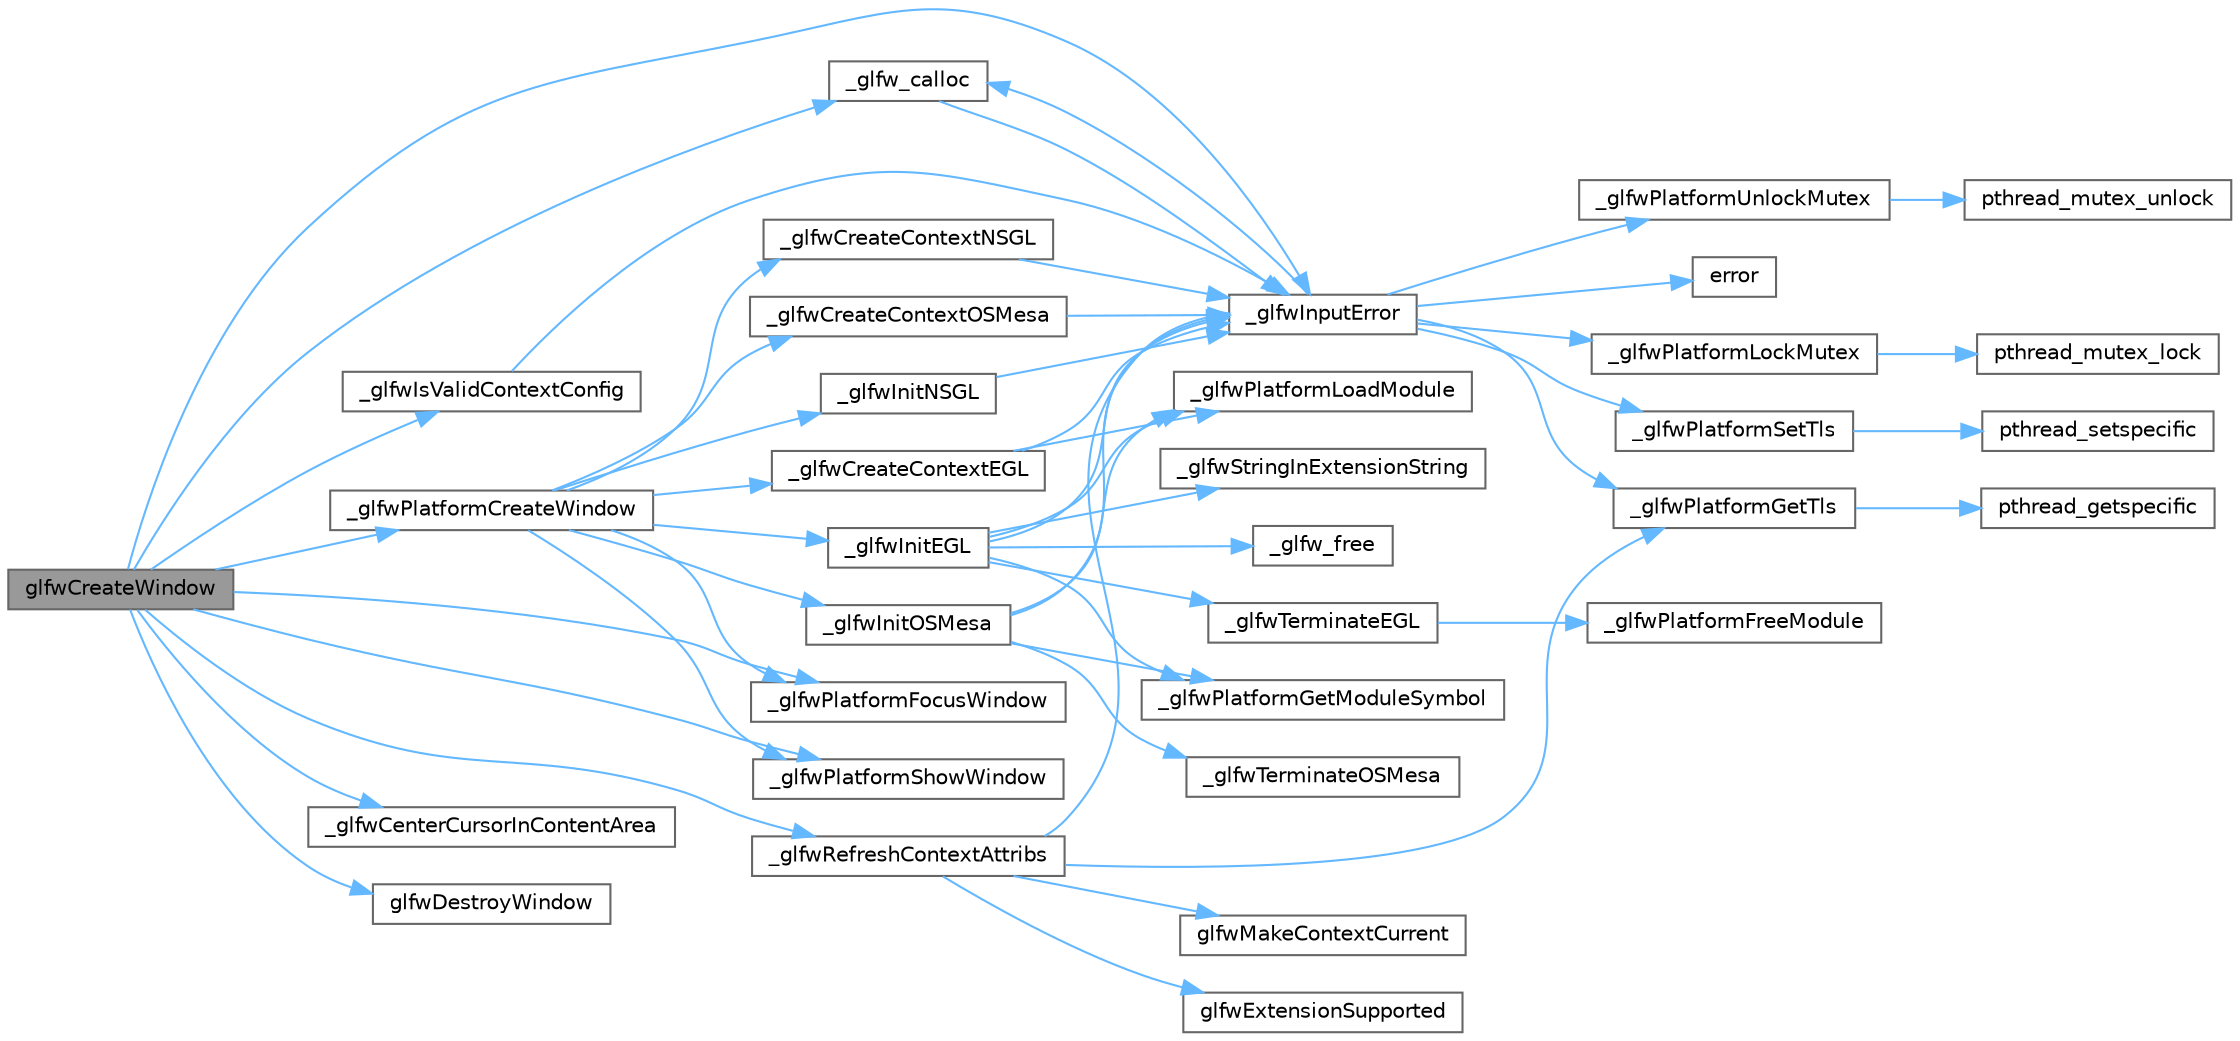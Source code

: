 digraph "glfwCreateWindow"
{
 // LATEX_PDF_SIZE
  bgcolor="transparent";
  edge [fontname=Helvetica,fontsize=10,labelfontname=Helvetica,labelfontsize=10];
  node [fontname=Helvetica,fontsize=10,shape=box,height=0.2,width=0.4];
  rankdir="LR";
  Node1 [id="Node000001",label="glfwCreateWindow",height=0.2,width=0.4,color="gray40", fillcolor="grey60", style="filled", fontcolor="black",tooltip="Creates a window and its associated context."];
  Node1 -> Node2 [id="edge99_Node000001_Node000002",color="steelblue1",style="solid",tooltip=" "];
  Node2 [id="Node000002",label="_glfw_calloc",height=0.2,width=0.4,color="grey40", fillcolor="white", style="filled",URL="$_classes_2lib_2external_2glfw_2src_2init_8c.html#a88a6e01ef5c1245a6d2a5e62b02e5678",tooltip=" "];
  Node2 -> Node3 [id="edge100_Node000002_Node000003",color="steelblue1",style="solid",tooltip=" "];
  Node3 [id="Node000003",label="_glfwInputError",height=0.2,width=0.4,color="grey40", fillcolor="white", style="filled",URL="$_classes_2lib_2external_2glfw_2src_2init_8c.html#a3287b282ec57a4a89127ae51f49f10f5",tooltip=" "];
  Node3 -> Node2 [id="edge101_Node000003_Node000002",color="steelblue1",style="solid",tooltip=" "];
  Node3 -> Node4 [id="edge102_Node000003_Node000004",color="steelblue1",style="solid",tooltip=" "];
  Node4 [id="Node000004",label="_glfwPlatformGetTls",height=0.2,width=0.4,color="grey40", fillcolor="white", style="filled",URL="$_old_2_classes_2lib_2raylib_2src_2external_2glfw_2src_2win32__thread_8c.html#a7d2f6e8ecd2e06f2e86d9446d642bd00",tooltip=" "];
  Node4 -> Node5 [id="edge103_Node000004_Node000005",color="steelblue1",style="solid",tooltip=" "];
  Node5 [id="Node000005",label="pthread_getspecific",height=0.2,width=0.4,color="grey40", fillcolor="white", style="filled",URL="$_classes_2lib_2pthread_8h.html#a118837985ccd3a829c518928ec32c1ac",tooltip=" "];
  Node3 -> Node6 [id="edge104_Node000003_Node000006",color="steelblue1",style="solid",tooltip=" "];
  Node6 [id="Node000006",label="_glfwPlatformLockMutex",height=0.2,width=0.4,color="grey40", fillcolor="white", style="filled",URL="$_old_2_classes_2lib_2raylib_2src_2external_2glfw_2src_2win32__thread_8c.html#a2677e4d211fbe9b2dc96d16e91c98930",tooltip=" "];
  Node6 -> Node7 [id="edge105_Node000006_Node000007",color="steelblue1",style="solid",tooltip=" "];
  Node7 [id="Node000007",label="pthread_mutex_lock",height=0.2,width=0.4,color="grey40", fillcolor="white", style="filled",URL="$_classes_2lib_2pthread_8h.html#a4ca880f3d1afbb33cea07c60934cc49a",tooltip=" "];
  Node3 -> Node8 [id="edge106_Node000003_Node000008",color="steelblue1",style="solid",tooltip=" "];
  Node8 [id="Node000008",label="_glfwPlatformSetTls",height=0.2,width=0.4,color="grey40", fillcolor="white", style="filled",URL="$_old_2_classes_2lib_2raylib_2src_2external_2glfw_2src_2win32__thread_8c.html#a302f48b6d4dba6b3579449d8a43cfae7",tooltip=" "];
  Node8 -> Node9 [id="edge107_Node000008_Node000009",color="steelblue1",style="solid",tooltip=" "];
  Node9 [id="Node000009",label="pthread_setspecific",height=0.2,width=0.4,color="grey40", fillcolor="white", style="filled",URL="$_classes_2lib_2pthread_8h.html#a828266e605ec695f7a5b3096b486e70e",tooltip=" "];
  Node3 -> Node10 [id="edge108_Node000003_Node000010",color="steelblue1",style="solid",tooltip=" "];
  Node10 [id="Node000010",label="_glfwPlatformUnlockMutex",height=0.2,width=0.4,color="grey40", fillcolor="white", style="filled",URL="$_old_2_classes_2lib_2raylib_2src_2external_2glfw_2src_2win32__thread_8c.html#a8b7744446237b1c292ba8a0b9d5e7f90",tooltip=" "];
  Node10 -> Node11 [id="edge109_Node000010_Node000011",color="steelblue1",style="solid",tooltip=" "];
  Node11 [id="Node000011",label="pthread_mutex_unlock",height=0.2,width=0.4,color="grey40", fillcolor="white", style="filled",URL="$_classes_2lib_2pthread_8h.html#a7e057138b5fb17da713695ebb25732e1",tooltip=" "];
  Node3 -> Node12 [id="edge110_Node000003_Node000012",color="steelblue1",style="solid",tooltip=" "];
  Node12 [id="Node000012",label="error",height=0.2,width=0.4,color="grey40", fillcolor="white", style="filled",URL="$_classes_2lib_2glm_2test_2core_2core__func__integer__bit__count_8cpp.html#ab34dedbf30a51859090cbab92fa60edb",tooltip=" "];
  Node1 -> Node13 [id="edge111_Node000001_Node000013",color="steelblue1",style="solid",tooltip=" "];
  Node13 [id="Node000013",label="_glfwCenterCursorInContentArea",height=0.2,width=0.4,color="grey40", fillcolor="white", style="filled",URL="$_classes_2lib_2external_2glfw_2src_2input_8c.html#acf1fbc03e8d658a35f70544df858fe6c",tooltip=" "];
  Node1 -> Node3 [id="edge112_Node000001_Node000003",color="steelblue1",style="solid",tooltip=" "];
  Node1 -> Node14 [id="edge113_Node000001_Node000014",color="steelblue1",style="solid",tooltip=" "];
  Node14 [id="Node000014",label="_glfwIsValidContextConfig",height=0.2,width=0.4,color="grey40", fillcolor="white", style="filled",URL="$_classes_2lib_2external_2glfw_2src_2context_8c.html#a659c5d5b0cd359304004700d16a76954",tooltip=" "];
  Node14 -> Node3 [id="edge114_Node000014_Node000003",color="steelblue1",style="solid",tooltip=" "];
  Node1 -> Node15 [id="edge115_Node000001_Node000015",color="steelblue1",style="solid",tooltip=" "];
  Node15 [id="Node000015",label="_glfwPlatformCreateWindow",height=0.2,width=0.4,color="grey40", fillcolor="white", style="filled",URL="$_classes_2lib_2raylib_2src_2external_2glfw_2src_2cocoa__window_8m.html#ad7f9fd053009c1add7335c8ef4f94d4f",tooltip=" "];
  Node15 -> Node16 [id="edge116_Node000015_Node000016",color="steelblue1",style="solid",tooltip=" "];
  Node16 [id="Node000016",label="_glfwCreateContextEGL",height=0.2,width=0.4,color="grey40", fillcolor="white", style="filled",URL="$_classes_2lib_2external_2glfw_2src_2egl__context_8c.html#adfb1d7aa925810c45a2ef4efc268c2fe",tooltip=" "];
  Node16 -> Node3 [id="edge117_Node000016_Node000003",color="steelblue1",style="solid",tooltip=" "];
  Node16 -> Node17 [id="edge118_Node000016_Node000017",color="steelblue1",style="solid",tooltip=" "];
  Node17 [id="Node000017",label="_glfwPlatformLoadModule",height=0.2,width=0.4,color="grey40", fillcolor="white", style="filled",URL="$lib_2external_2glfw_2src_2win32__module_8c.html#a9bbfdfd02a8c3e4c4ce540bf277ebbb7",tooltip=" "];
  Node15 -> Node18 [id="edge119_Node000015_Node000018",color="steelblue1",style="solid",tooltip=" "];
  Node18 [id="Node000018",label="_glfwCreateContextNSGL",height=0.2,width=0.4,color="grey40", fillcolor="white", style="filled",URL="$_old_2_classes_2lib_2raylib_2src_2external_2glfw_2src_2nsgl__context_8m.html#a4d57514fb92fa2439dfe429183aee6c6",tooltip=" "];
  Node18 -> Node3 [id="edge120_Node000018_Node000003",color="steelblue1",style="solid",tooltip=" "];
  Node15 -> Node19 [id="edge121_Node000015_Node000019",color="steelblue1",style="solid",tooltip=" "];
  Node19 [id="Node000019",label="_glfwCreateContextOSMesa",height=0.2,width=0.4,color="grey40", fillcolor="white", style="filled",URL="$_old_2_classes_2lib_2raylib_2src_2external_2glfw_2src_2osmesa__context_8c.html#a59950232b3b545e1fa750f6bd7d46201",tooltip=" "];
  Node19 -> Node3 [id="edge122_Node000019_Node000003",color="steelblue1",style="solid",tooltip=" "];
  Node15 -> Node20 [id="edge123_Node000015_Node000020",color="steelblue1",style="solid",tooltip=" "];
  Node20 [id="Node000020",label="_glfwInitEGL",height=0.2,width=0.4,color="grey40", fillcolor="white", style="filled",URL="$_classes_2lib_2external_2glfw_2src_2egl__context_8c.html#ad83def5c7af30c3bfcc9371712ba96ac",tooltip=" "];
  Node20 -> Node21 [id="edge124_Node000020_Node000021",color="steelblue1",style="solid",tooltip=" "];
  Node21 [id="Node000021",label="_glfw_free",height=0.2,width=0.4,color="grey40", fillcolor="white", style="filled",URL="$_classes_2lib_2external_2glfw_2src_2init_8c.html#abcf72962b101a8a5c539da1a278b0e9e",tooltip=" "];
  Node20 -> Node3 [id="edge125_Node000020_Node000003",color="steelblue1",style="solid",tooltip=" "];
  Node20 -> Node22 [id="edge126_Node000020_Node000022",color="steelblue1",style="solid",tooltip=" "];
  Node22 [id="Node000022",label="_glfwPlatformGetModuleSymbol",height=0.2,width=0.4,color="grey40", fillcolor="white", style="filled",URL="$lib_2external_2glfw_2src_2win32__module_8c.html#a370840ea8f3f1016d07030f7a06bf36e",tooltip=" "];
  Node20 -> Node17 [id="edge127_Node000020_Node000017",color="steelblue1",style="solid",tooltip=" "];
  Node20 -> Node23 [id="edge128_Node000020_Node000023",color="steelblue1",style="solid",tooltip=" "];
  Node23 [id="Node000023",label="_glfwStringInExtensionString",height=0.2,width=0.4,color="grey40", fillcolor="white", style="filled",URL="$_classes_2lib_2external_2glfw_2src_2context_8c.html#a6fb78d968ce928112060770a16dca695",tooltip=" "];
  Node20 -> Node24 [id="edge129_Node000020_Node000024",color="steelblue1",style="solid",tooltip=" "];
  Node24 [id="Node000024",label="_glfwTerminateEGL",height=0.2,width=0.4,color="grey40", fillcolor="white", style="filled",URL="$_classes_2lib_2external_2glfw_2src_2egl__context_8c.html#ab095be9ec2b3a40942da090ee7ab2960",tooltip=" "];
  Node24 -> Node25 [id="edge130_Node000024_Node000025",color="steelblue1",style="solid",tooltip=" "];
  Node25 [id="Node000025",label="_glfwPlatformFreeModule",height=0.2,width=0.4,color="grey40", fillcolor="white", style="filled",URL="$lib_2external_2glfw_2src_2win32__module_8c.html#ad4b9e48b150850f6ee00874f85036715",tooltip=" "];
  Node15 -> Node26 [id="edge131_Node000015_Node000026",color="steelblue1",style="solid",tooltip=" "];
  Node26 [id="Node000026",label="_glfwInitNSGL",height=0.2,width=0.4,color="grey40", fillcolor="white", style="filled",URL="$_old_2_classes_2lib_2raylib_2src_2external_2glfw_2src_2nsgl__context_8m.html#ac0510729f33f4aa006a3bc03dc98b37a",tooltip=" "];
  Node26 -> Node3 [id="edge132_Node000026_Node000003",color="steelblue1",style="solid",tooltip=" "];
  Node15 -> Node27 [id="edge133_Node000015_Node000027",color="steelblue1",style="solid",tooltip=" "];
  Node27 [id="Node000027",label="_glfwInitOSMesa",height=0.2,width=0.4,color="grey40", fillcolor="white", style="filled",URL="$_old_2_classes_2lib_2raylib_2src_2external_2glfw_2src_2osmesa__context_8c.html#a9dd1594b1f8991f90844fbeb4a664163",tooltip=" "];
  Node27 -> Node3 [id="edge134_Node000027_Node000003",color="steelblue1",style="solid",tooltip=" "];
  Node27 -> Node22 [id="edge135_Node000027_Node000022",color="steelblue1",style="solid",tooltip=" "];
  Node27 -> Node17 [id="edge136_Node000027_Node000017",color="steelblue1",style="solid",tooltip=" "];
  Node27 -> Node28 [id="edge137_Node000027_Node000028",color="steelblue1",style="solid",tooltip=" "];
  Node28 [id="Node000028",label="_glfwTerminateOSMesa",height=0.2,width=0.4,color="grey40", fillcolor="white", style="filled",URL="$_classes_2lib_2external_2glfw_2src_2osmesa__context_8c.html#a6619171db5a26424469be37a7f36847a",tooltip=" "];
  Node15 -> Node29 [id="edge138_Node000015_Node000029",color="steelblue1",style="solid",tooltip=" "];
  Node29 [id="Node000029",label="_glfwPlatformFocusWindow",height=0.2,width=0.4,color="grey40", fillcolor="white", style="filled",URL="$_classes_2lib_2raylib_2src_2external_2glfw_2src_2cocoa__window_8m.html#aefe6deff620910b76c1cf5974e4df84e",tooltip=" "];
  Node15 -> Node30 [id="edge139_Node000015_Node000030",color="steelblue1",style="solid",tooltip=" "];
  Node30 [id="Node000030",label="_glfwPlatformShowWindow",height=0.2,width=0.4,color="grey40", fillcolor="white", style="filled",URL="$_classes_2lib_2raylib_2src_2external_2glfw_2src_2cocoa__window_8m.html#abc4c51c7c430fab92aec7797734f44a7",tooltip=" "];
  Node1 -> Node29 [id="edge140_Node000001_Node000029",color="steelblue1",style="solid",tooltip=" "];
  Node1 -> Node30 [id="edge141_Node000001_Node000030",color="steelblue1",style="solid",tooltip=" "];
  Node1 -> Node31 [id="edge142_Node000001_Node000031",color="steelblue1",style="solid",tooltip=" "];
  Node31 [id="Node000031",label="_glfwRefreshContextAttribs",height=0.2,width=0.4,color="grey40", fillcolor="white", style="filled",URL="$_classes_2lib_2external_2glfw_2src_2context_8c.html#ad31e31c6a588d6770188033eed87305b",tooltip=" "];
  Node31 -> Node3 [id="edge143_Node000031_Node000003",color="steelblue1",style="solid",tooltip=" "];
  Node31 -> Node4 [id="edge144_Node000031_Node000004",color="steelblue1",style="solid",tooltip=" "];
  Node31 -> Node32 [id="edge145_Node000031_Node000032",color="steelblue1",style="solid",tooltip=" "];
  Node32 [id="Node000032",label="glfwExtensionSupported",height=0.2,width=0.4,color="grey40", fillcolor="white", style="filled",URL="$group__context.html#ga9a28c712d35f9e43534e1d03b051c04c",tooltip="Returns whether the specified extension is available."];
  Node31 -> Node33 [id="edge146_Node000031_Node000033",color="steelblue1",style="solid",tooltip=" "];
  Node33 [id="Node000033",label="glfwMakeContextCurrent",height=0.2,width=0.4,color="grey40", fillcolor="white", style="filled",URL="$group__context.html#gafd76c93e15ec8b0b90506a9936a46185",tooltip="Makes the context of the specified window current for the calling thread."];
  Node1 -> Node34 [id="edge147_Node000001_Node000034",color="steelblue1",style="solid",tooltip=" "];
  Node34 [id="Node000034",label="glfwDestroyWindow",height=0.2,width=0.4,color="grey40", fillcolor="white", style="filled",URL="$group__window.html#ga806747476b7247d292be3711c323ea10",tooltip="Destroys the specified window and its context."];
}
